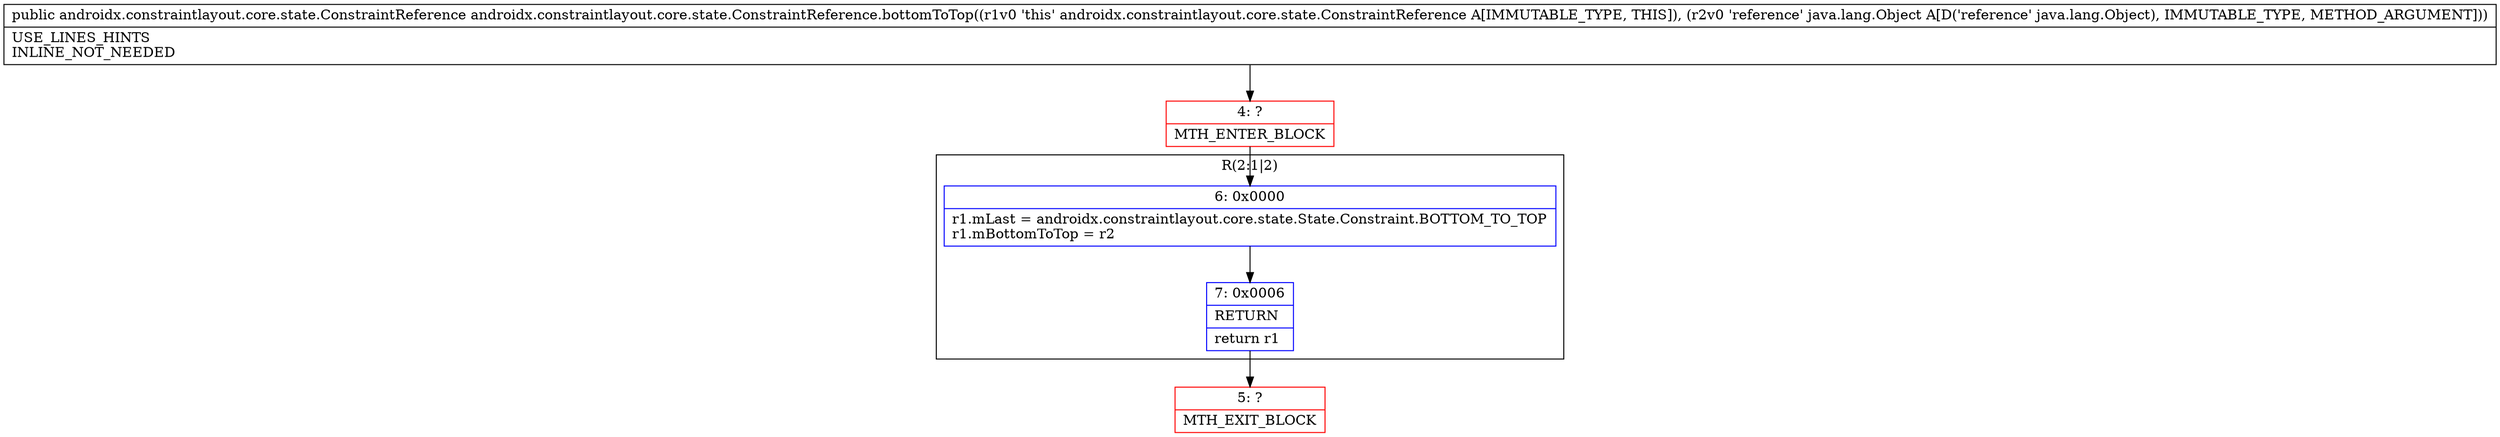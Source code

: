 digraph "CFG forandroidx.constraintlayout.core.state.ConstraintReference.bottomToTop(Ljava\/lang\/Object;)Landroidx\/constraintlayout\/core\/state\/ConstraintReference;" {
subgraph cluster_Region_532436875 {
label = "R(2:1|2)";
node [shape=record,color=blue];
Node_6 [shape=record,label="{6\:\ 0x0000|r1.mLast = androidx.constraintlayout.core.state.State.Constraint.BOTTOM_TO_TOP\lr1.mBottomToTop = r2\l}"];
Node_7 [shape=record,label="{7\:\ 0x0006|RETURN\l|return r1\l}"];
}
Node_4 [shape=record,color=red,label="{4\:\ ?|MTH_ENTER_BLOCK\l}"];
Node_5 [shape=record,color=red,label="{5\:\ ?|MTH_EXIT_BLOCK\l}"];
MethodNode[shape=record,label="{public androidx.constraintlayout.core.state.ConstraintReference androidx.constraintlayout.core.state.ConstraintReference.bottomToTop((r1v0 'this' androidx.constraintlayout.core.state.ConstraintReference A[IMMUTABLE_TYPE, THIS]), (r2v0 'reference' java.lang.Object A[D('reference' java.lang.Object), IMMUTABLE_TYPE, METHOD_ARGUMENT]))  | USE_LINES_HINTS\lINLINE_NOT_NEEDED\l}"];
MethodNode -> Node_4;Node_6 -> Node_7;
Node_7 -> Node_5;
Node_4 -> Node_6;
}

